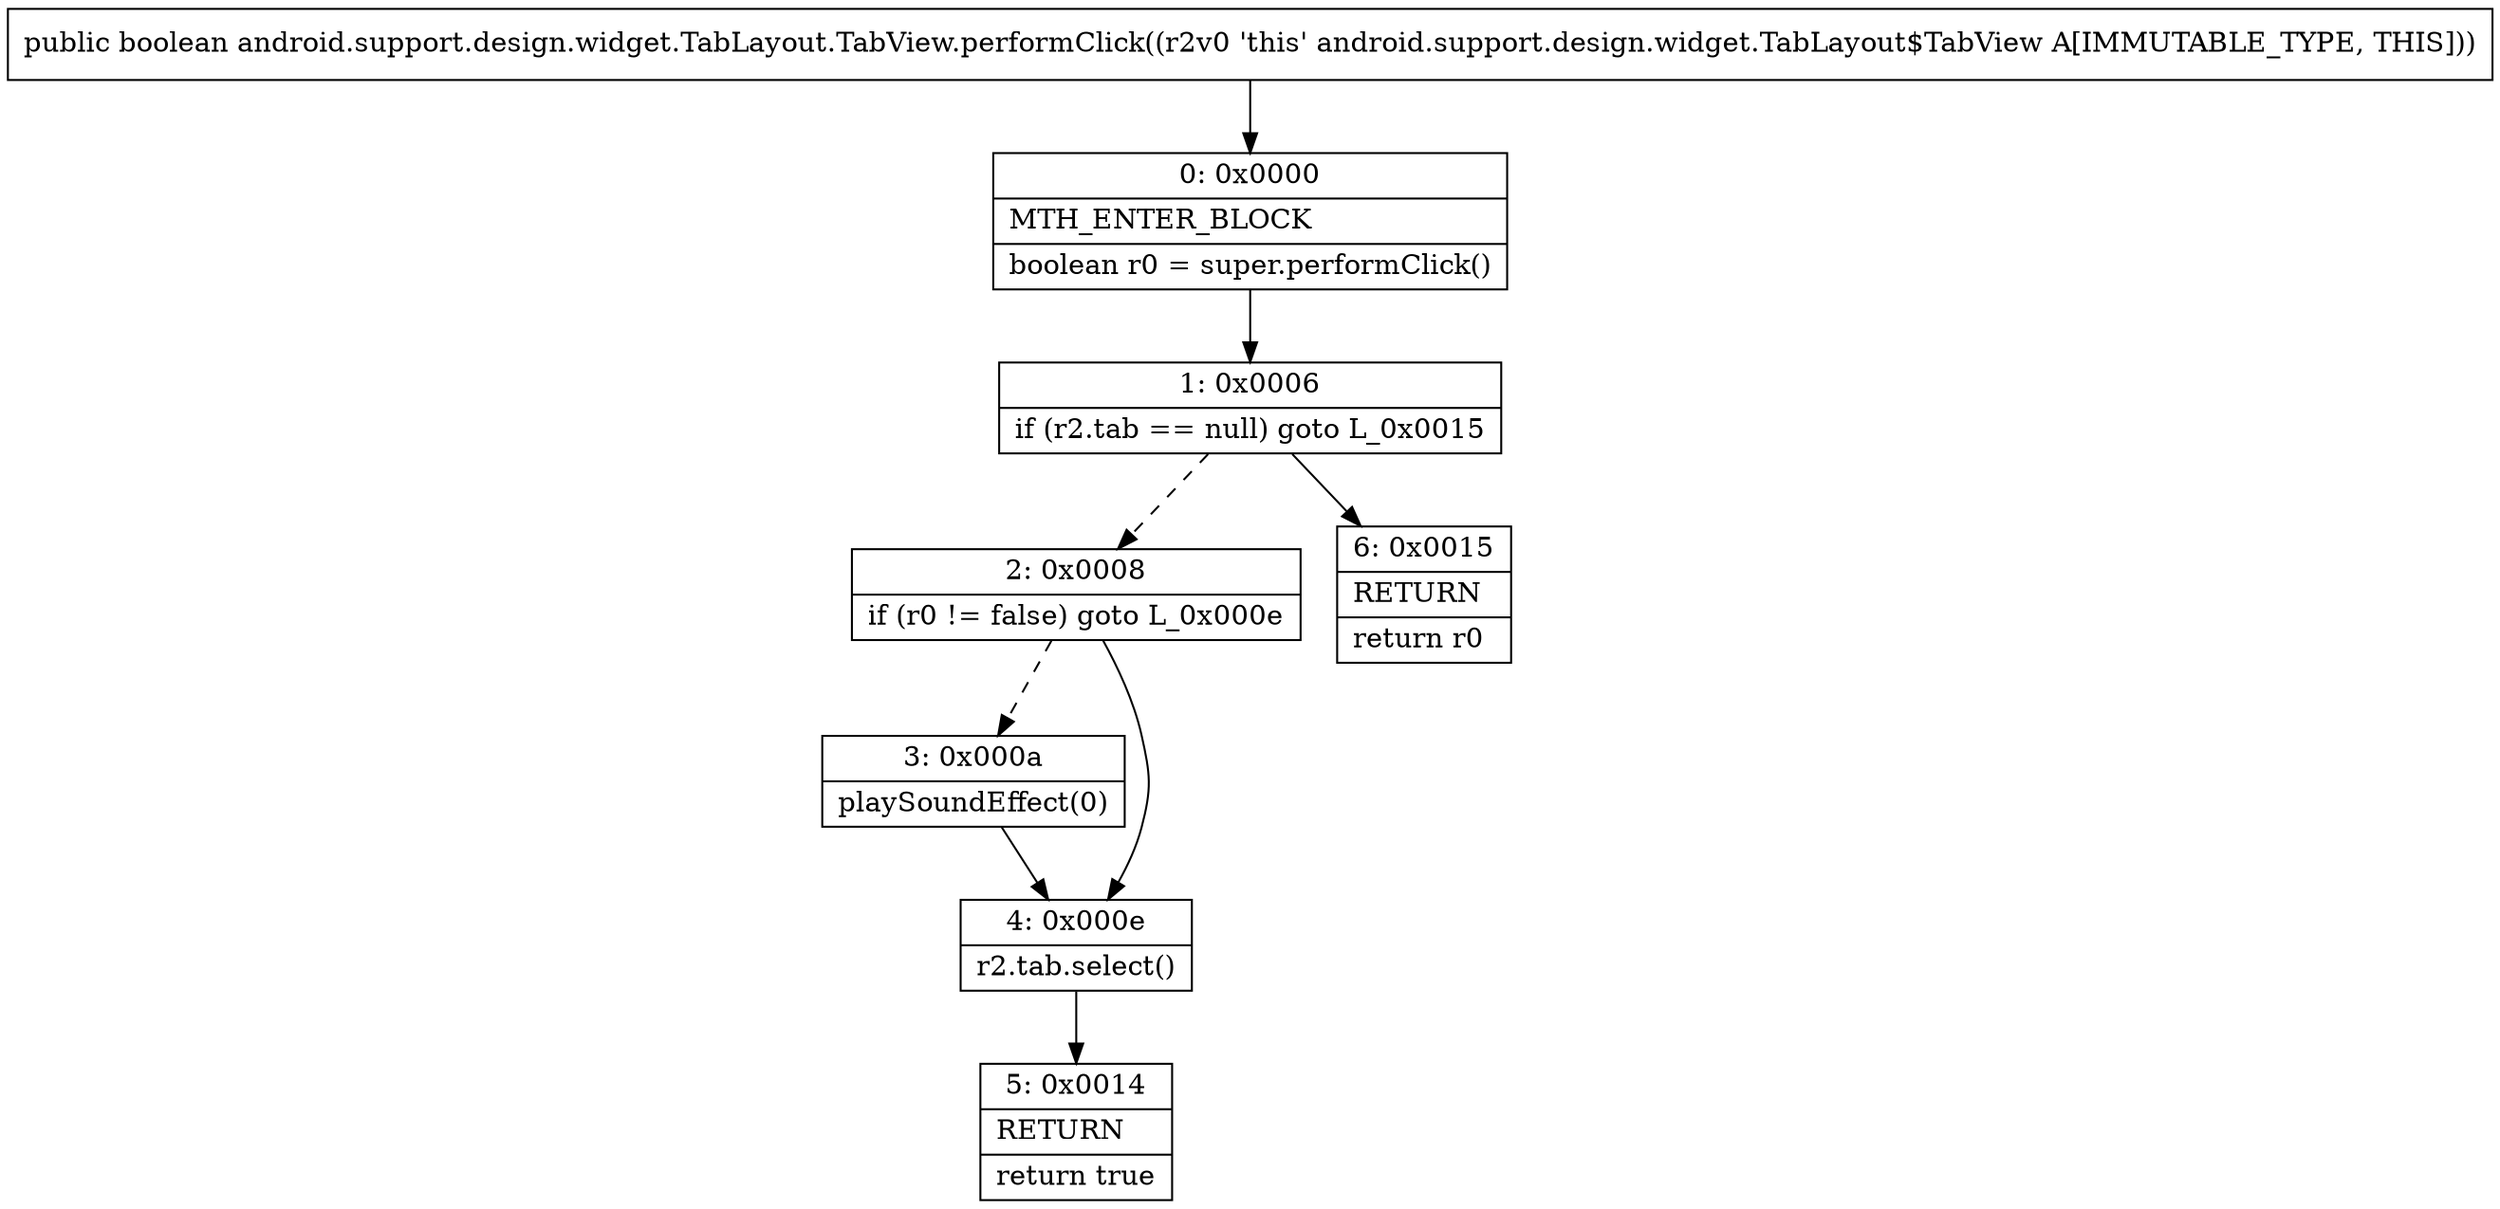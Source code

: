 digraph "CFG forandroid.support.design.widget.TabLayout.TabView.performClick()Z" {
Node_0 [shape=record,label="{0\:\ 0x0000|MTH_ENTER_BLOCK\l|boolean r0 = super.performClick()\l}"];
Node_1 [shape=record,label="{1\:\ 0x0006|if (r2.tab == null) goto L_0x0015\l}"];
Node_2 [shape=record,label="{2\:\ 0x0008|if (r0 != false) goto L_0x000e\l}"];
Node_3 [shape=record,label="{3\:\ 0x000a|playSoundEffect(0)\l}"];
Node_4 [shape=record,label="{4\:\ 0x000e|r2.tab.select()\l}"];
Node_5 [shape=record,label="{5\:\ 0x0014|RETURN\l|return true\l}"];
Node_6 [shape=record,label="{6\:\ 0x0015|RETURN\l|return r0\l}"];
MethodNode[shape=record,label="{public boolean android.support.design.widget.TabLayout.TabView.performClick((r2v0 'this' android.support.design.widget.TabLayout$TabView A[IMMUTABLE_TYPE, THIS])) }"];
MethodNode -> Node_0;
Node_0 -> Node_1;
Node_1 -> Node_2[style=dashed];
Node_1 -> Node_6;
Node_2 -> Node_3[style=dashed];
Node_2 -> Node_4;
Node_3 -> Node_4;
Node_4 -> Node_5;
}

